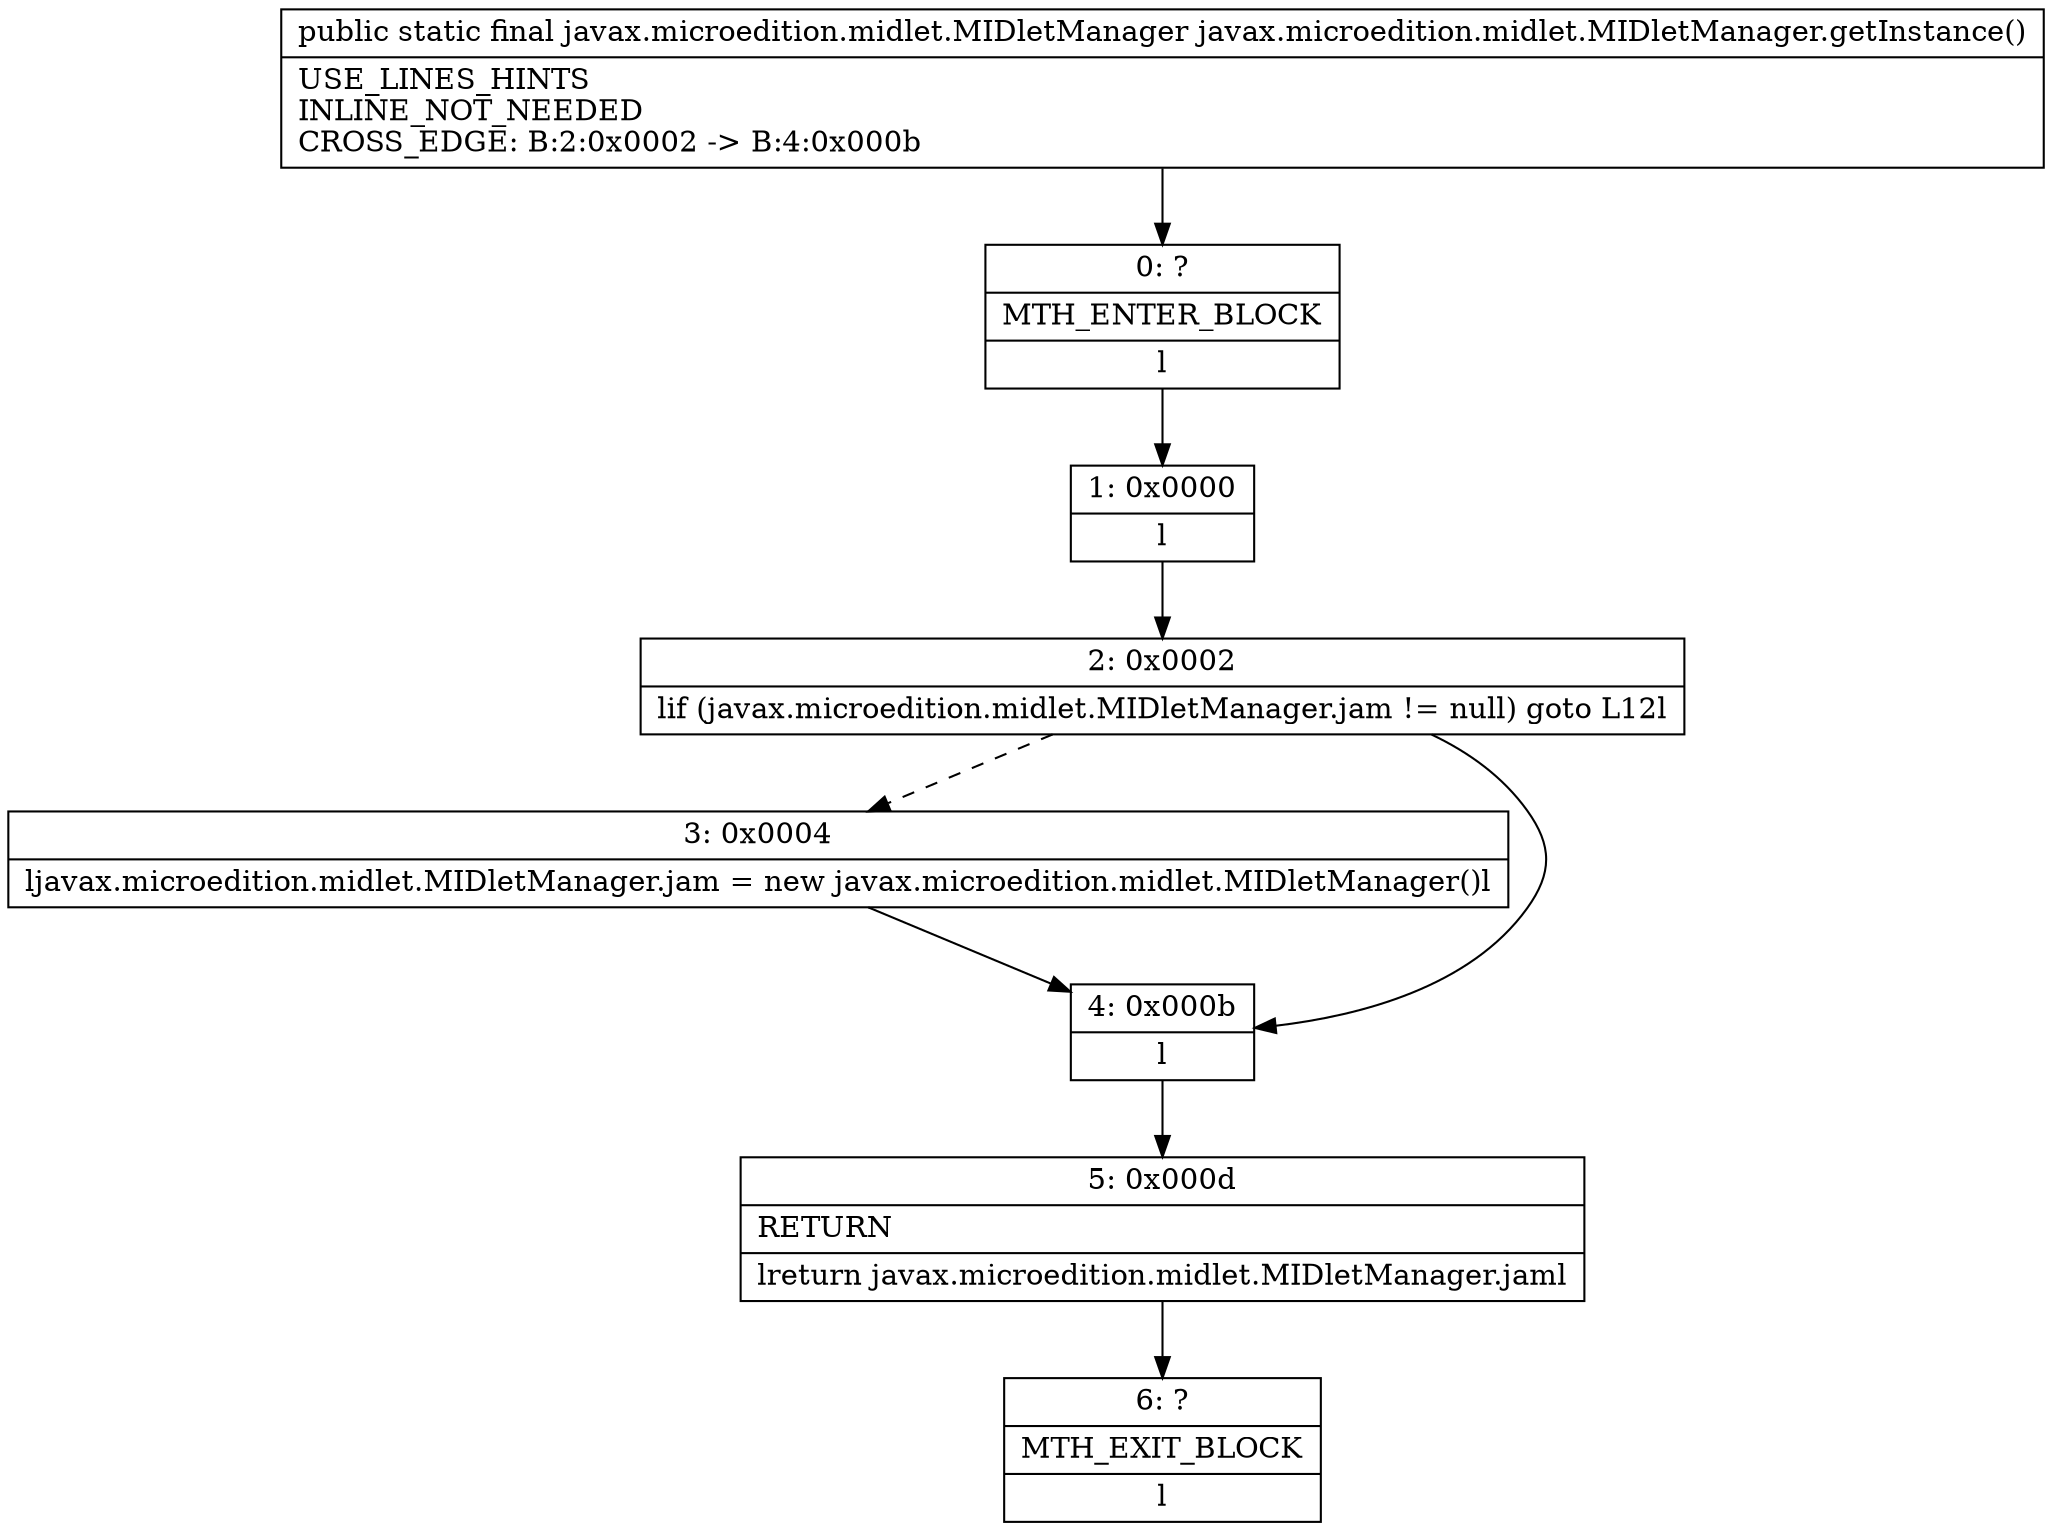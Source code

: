 digraph "CFG forjavax.microedition.midlet.MIDletManager.getInstance()Ljavax\/microedition\/midlet\/MIDletManager;" {
Node_0 [shape=record,label="{0\:\ ?|MTH_ENTER_BLOCK\l|l}"];
Node_1 [shape=record,label="{1\:\ 0x0000|l}"];
Node_2 [shape=record,label="{2\:\ 0x0002|lif (javax.microedition.midlet.MIDletManager.jam != null) goto L12l}"];
Node_3 [shape=record,label="{3\:\ 0x0004|ljavax.microedition.midlet.MIDletManager.jam = new javax.microedition.midlet.MIDletManager()l}"];
Node_4 [shape=record,label="{4\:\ 0x000b|l}"];
Node_5 [shape=record,label="{5\:\ 0x000d|RETURN\l|lreturn javax.microedition.midlet.MIDletManager.jaml}"];
Node_6 [shape=record,label="{6\:\ ?|MTH_EXIT_BLOCK\l|l}"];
MethodNode[shape=record,label="{public static final javax.microedition.midlet.MIDletManager javax.microedition.midlet.MIDletManager.getInstance()  | USE_LINES_HINTS\lINLINE_NOT_NEEDED\lCROSS_EDGE: B:2:0x0002 \-\> B:4:0x000b\l}"];
MethodNode -> Node_0;
Node_0 -> Node_1;
Node_1 -> Node_2;
Node_2 -> Node_3[style=dashed];
Node_2 -> Node_4;
Node_3 -> Node_4;
Node_4 -> Node_5;
Node_5 -> Node_6;
}

